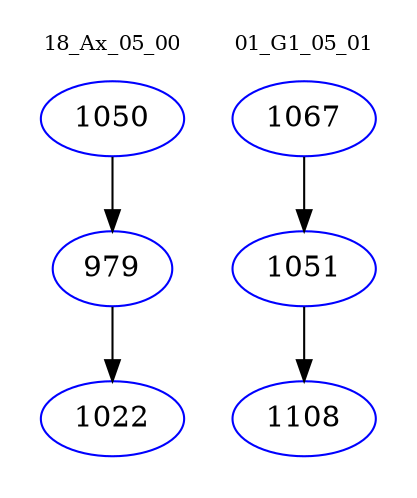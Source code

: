 digraph{
subgraph cluster_0 {
color = white
label = "18_Ax_05_00";
fontsize=10;
T0_1050 [label="1050", color="blue"]
T0_1050 -> T0_979 [color="black"]
T0_979 [label="979", color="blue"]
T0_979 -> T0_1022 [color="black"]
T0_1022 [label="1022", color="blue"]
}
subgraph cluster_1 {
color = white
label = "01_G1_05_01";
fontsize=10;
T1_1067 [label="1067", color="blue"]
T1_1067 -> T1_1051 [color="black"]
T1_1051 [label="1051", color="blue"]
T1_1051 -> T1_1108 [color="black"]
T1_1108 [label="1108", color="blue"]
}
}
